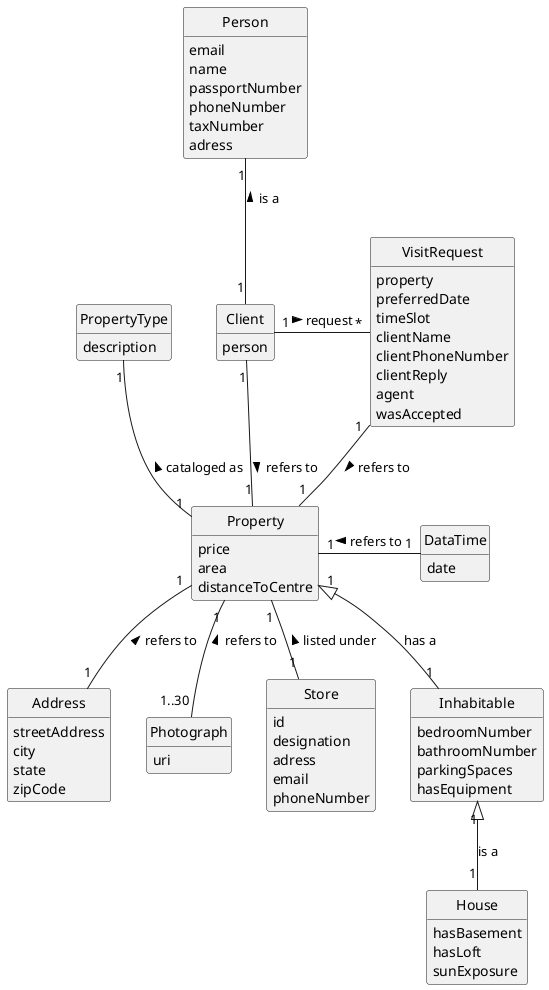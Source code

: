 @startuml
skinparam monochrome true
skinparam packageStyle rectangle
skinparam shadowing false

'left to right direction

hide circle
hide methods


class Address{
    streetAddress
    city
    state
    zipCode
}

class Property {
    price
    area
    distanceToCentre
}

class Photograph{
    uri
}

class Store{
    id
    designation
    adress
    email
    phoneNumber
}

class Person{
    email
    name
    passportNumber
    phoneNumber
    taxNumber
    adress
}

class DataTime{
    date
}

class Client{
    person
}

class Inhabitable {
    bedroomNumber
    bathroomNumber
    parkingSpaces
    hasEquipment
}


class House {
    hasBasement
    hasLoft
    sunExposure
}



class PropertyType {
    description
}




class VisitRequest{
  property
  preferredDate
  timeSlot
  clientName
  clientPhoneNumber
  clientReply
  agent
  wasAccepted
}



Client "1" - "*" VisitRequest : request >
VisitRequest "1" -- "1" Property : refers to >
Property "1" -- "1" Address : refers to <
Property "1" -- "1..30" Photograph : refers to <
Property "1"-- "1" Store : listed under <

Property "1" - "1" DataTime : refers to <
Property "1"-- "1"Client : refers to <
Person "1" -- "1" Client : is a <
Property "1" <|-- "1" Inhabitable : has a


Inhabitable "1" <|-- "1" House : is a
PropertyType "1" -- "1" Property: cataloged as <




@enduml